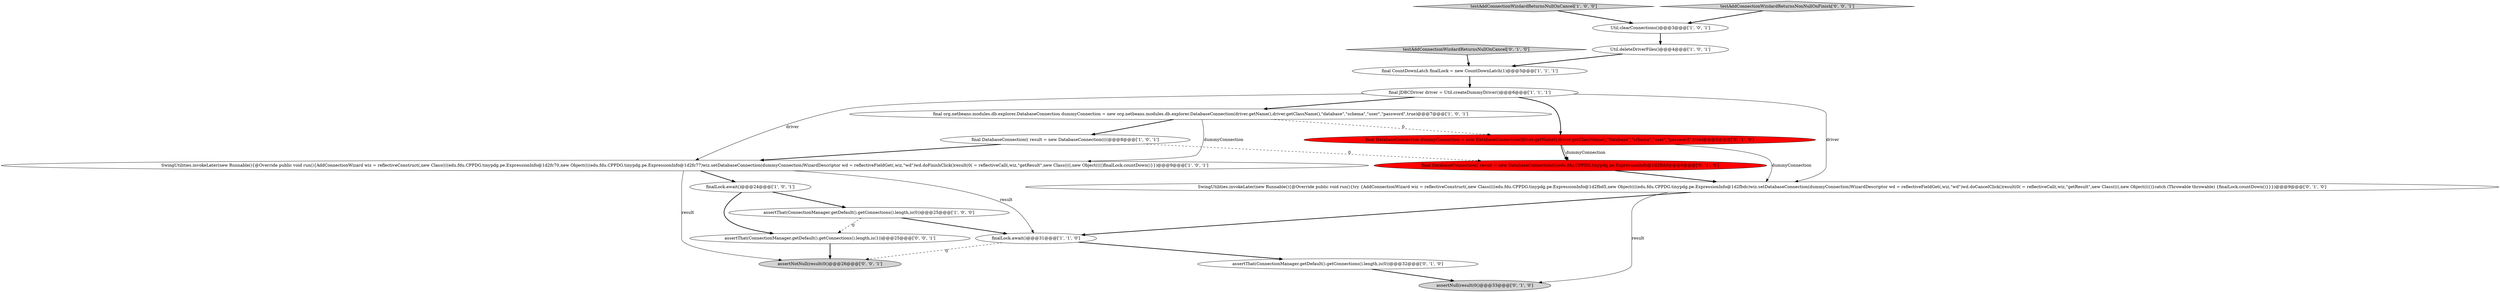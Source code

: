 digraph {
3 [style = filled, label = "finalLock.await()@@@31@@@['1', '1', '0']", fillcolor = white, shape = ellipse image = "AAA0AAABBB1BBB"];
6 [style = filled, label = "testAddConnectionWizdardReturnsNullOnCancel['1', '0', '0']", fillcolor = lightgray, shape = diamond image = "AAA0AAABBB1BBB"];
13 [style = filled, label = "final DatabaseConnection(( result = new DatabaseConnection((((edu.fdu.CPPDG.tinypdg.pe.ExpressionInfo@1d2fbbf@@@6@@@['0', '1', '0']", fillcolor = red, shape = ellipse image = "AAA1AAABBB2BBB"];
12 [style = filled, label = "testAddConnectionWizdardReturnsNullOnCancel['0', '1', '0']", fillcolor = lightgray, shape = diamond image = "AAA0AAABBB2BBB"];
4 [style = filled, label = "final DatabaseConnection(( result = new DatabaseConnection((((@@@8@@@['1', '0', '1']", fillcolor = white, shape = ellipse image = "AAA0AAABBB1BBB"];
18 [style = filled, label = "assertThat(ConnectionManager.getDefault().getConnections().length,is(1))@@@25@@@['0', '0', '1']", fillcolor = white, shape = ellipse image = "AAA0AAABBB3BBB"];
1 [style = filled, label = "Util.clearConnections()@@@3@@@['1', '0', '1']", fillcolor = white, shape = ellipse image = "AAA0AAABBB1BBB"];
5 [style = filled, label = "finalLock.await()@@@24@@@['1', '0', '1']", fillcolor = white, shape = ellipse image = "AAA0AAABBB1BBB"];
11 [style = filled, label = "assertThat(ConnectionManager.getDefault().getConnections().length,is(0))@@@32@@@['0', '1', '0']", fillcolor = white, shape = ellipse image = "AAA0AAABBB2BBB"];
15 [style = filled, label = "final DatabaseConnection dummyConnection = new DatabaseConnection(driver.getName(),driver.getClassName(),\"database\",\"schema\",\"user\",\"password\",true)@@@5@@@['0', '1', '0']", fillcolor = red, shape = ellipse image = "AAA1AAABBB2BBB"];
19 [style = filled, label = "testAddConnectionWizdardReturnsNonNullOnFinish['0', '0', '1']", fillcolor = lightgray, shape = diamond image = "AAA0AAABBB3BBB"];
8 [style = filled, label = "final CountDownLatch finalLock = new CountDownLatch(1)@@@5@@@['1', '1', '1']", fillcolor = white, shape = ellipse image = "AAA0AAABBB1BBB"];
9 [style = filled, label = "final org.netbeans.modules.db.explorer.DatabaseConnection dummyConnection = new org.netbeans.modules.db.explorer.DatabaseConnection(driver.getName(),driver.getClassName(),\"database\",\"schema\",\"user\",\"password\",true)@@@7@@@['1', '0', '1']", fillcolor = white, shape = ellipse image = "AAA0AAABBB1BBB"];
16 [style = filled, label = "assertNull(result(0()@@@33@@@['0', '1', '0']", fillcolor = lightgray, shape = ellipse image = "AAA0AAABBB2BBB"];
10 [style = filled, label = "SwingUtilities.invokeLater(new Runnable(){@Override public void run(){AddConnectionWizard wiz = reflectiveConstruct(,new Class((((edu.fdu.CPPDG.tinypdg.pe.ExpressionInfo@1d2fc70,new Object((((edu.fdu.CPPDG.tinypdg.pe.ExpressionInfo@1d2fc77)wiz.setDatabaseConnection(dummyConnection)WizardDescriptor wd = reflectiveFieldGet(,wiz,\"wd\")wd.doFinishClick()result(0( = reflectiveCall(,wiz,\"getResult\",new Class((((,new Object(((()finalLock.countDown()}})@@@9@@@['1', '0', '1']", fillcolor = white, shape = ellipse image = "AAA0AAABBB1BBB"];
17 [style = filled, label = "assertNotNull(result(0()@@@26@@@['0', '0', '1']", fillcolor = lightgray, shape = ellipse image = "AAA0AAABBB3BBB"];
2 [style = filled, label = "assertThat(ConnectionManager.getDefault().getConnections().length,is(0))@@@25@@@['1', '0', '0']", fillcolor = white, shape = ellipse image = "AAA0AAABBB1BBB"];
7 [style = filled, label = "Util.deleteDriverFiles()@@@4@@@['1', '0', '1']", fillcolor = white, shape = ellipse image = "AAA0AAABBB1BBB"];
14 [style = filled, label = "SwingUtilities.invokeLater(new Runnable(){@Override public void run(){try {AddConnectionWizard wiz = reflectiveConstruct(,new Class((((edu.fdu.CPPDG.tinypdg.pe.ExpressionInfo@1d2fbd5,new Object((((edu.fdu.CPPDG.tinypdg.pe.ExpressionInfo@1d2fbdc)wiz.setDatabaseConnection(dummyConnection)WizardDescriptor wd = reflectiveFieldGet(,wiz,\"wd\")wd.doCancelClick()result(0( = reflectiveCall(,wiz,\"getResult\",new Class((((,new Object(((()}catch (Throwable throwable) {finalLock.countDown()}}})@@@9@@@['0', '1', '0']", fillcolor = white, shape = ellipse image = "AAA0AAABBB2BBB"];
0 [style = filled, label = "final JDBCDriver driver = Util.createDummyDriver()@@@6@@@['1', '1', '1']", fillcolor = white, shape = ellipse image = "AAA0AAABBB1BBB"];
4->10 [style = bold, label=""];
14->3 [style = bold, label=""];
11->16 [style = bold, label=""];
0->9 [style = bold, label=""];
15->13 [style = bold, label=""];
0->14 [style = solid, label="driver"];
3->17 [style = dashed, label="0"];
15->14 [style = solid, label="dummyConnection"];
10->17 [style = solid, label="result"];
9->4 [style = bold, label=""];
2->3 [style = bold, label=""];
3->11 [style = bold, label=""];
18->17 [style = bold, label=""];
15->13 [style = solid, label="dummyConnection"];
14->16 [style = solid, label="result"];
5->18 [style = bold, label=""];
7->8 [style = bold, label=""];
1->7 [style = bold, label=""];
0->15 [style = bold, label=""];
8->0 [style = bold, label=""];
6->1 [style = bold, label=""];
19->1 [style = bold, label=""];
5->2 [style = bold, label=""];
10->5 [style = bold, label=""];
12->8 [style = bold, label=""];
9->10 [style = solid, label="dummyConnection"];
2->18 [style = dashed, label="0"];
0->10 [style = solid, label="driver"];
10->3 [style = solid, label="result"];
4->13 [style = dashed, label="0"];
13->14 [style = bold, label=""];
9->15 [style = dashed, label="0"];
}
